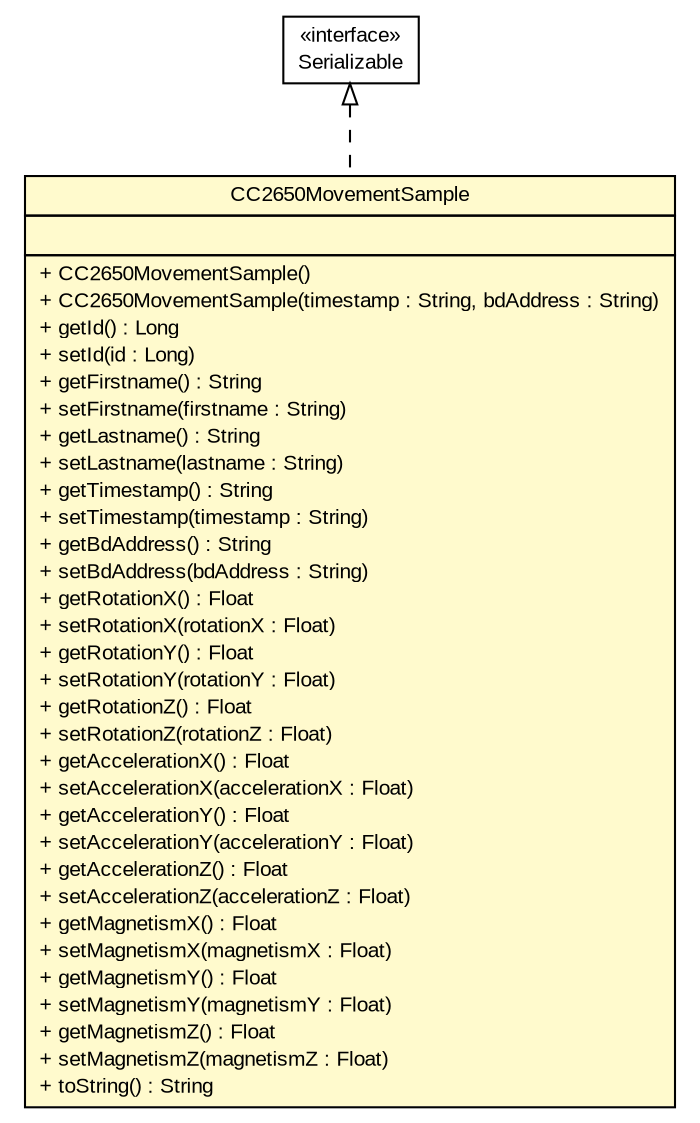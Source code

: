 #!/usr/local/bin/dot
#
# Class diagram 
# Generated by UMLGraph version R5_6 (http://www.umlgraph.org/)
#

digraph G {
	edge [fontname="arial",fontsize=10,labelfontname="arial",labelfontsize=10];
	node [fontname="arial",fontsize=10,shape=plaintext];
	nodesep=0.25;
	ranksep=0.5;
	// de.fhg.fit.biomos.sensorplatform.sample.CC2650MovementSample
	c61 [label=<<table title="de.fhg.fit.biomos.sensorplatform.sample.CC2650MovementSample" border="0" cellborder="1" cellspacing="0" cellpadding="2" port="p" bgcolor="lemonChiffon" href="./CC2650MovementSample.html">
		<tr><td><table border="0" cellspacing="0" cellpadding="1">
<tr><td align="center" balign="center"> CC2650MovementSample </td></tr>
		</table></td></tr>
		<tr><td><table border="0" cellspacing="0" cellpadding="1">
<tr><td align="left" balign="left">  </td></tr>
		</table></td></tr>
		<tr><td><table border="0" cellspacing="0" cellpadding="1">
<tr><td align="left" balign="left"> + CC2650MovementSample() </td></tr>
<tr><td align="left" balign="left"> + CC2650MovementSample(timestamp : String, bdAddress : String) </td></tr>
<tr><td align="left" balign="left"> + getId() : Long </td></tr>
<tr><td align="left" balign="left"> + setId(id : Long) </td></tr>
<tr><td align="left" balign="left"> + getFirstname() : String </td></tr>
<tr><td align="left" balign="left"> + setFirstname(firstname : String) </td></tr>
<tr><td align="left" balign="left"> + getLastname() : String </td></tr>
<tr><td align="left" balign="left"> + setLastname(lastname : String) </td></tr>
<tr><td align="left" balign="left"> + getTimestamp() : String </td></tr>
<tr><td align="left" balign="left"> + setTimestamp(timestamp : String) </td></tr>
<tr><td align="left" balign="left"> + getBdAddress() : String </td></tr>
<tr><td align="left" balign="left"> + setBdAddress(bdAddress : String) </td></tr>
<tr><td align="left" balign="left"> + getRotationX() : Float </td></tr>
<tr><td align="left" balign="left"> + setRotationX(rotationX : Float) </td></tr>
<tr><td align="left" balign="left"> + getRotationY() : Float </td></tr>
<tr><td align="left" balign="left"> + setRotationY(rotationY : Float) </td></tr>
<tr><td align="left" balign="left"> + getRotationZ() : Float </td></tr>
<tr><td align="left" balign="left"> + setRotationZ(rotationZ : Float) </td></tr>
<tr><td align="left" balign="left"> + getAccelerationX() : Float </td></tr>
<tr><td align="left" balign="left"> + setAccelerationX(accelerationX : Float) </td></tr>
<tr><td align="left" balign="left"> + getAccelerationY() : Float </td></tr>
<tr><td align="left" balign="left"> + setAccelerationY(accelerationY : Float) </td></tr>
<tr><td align="left" balign="left"> + getAccelerationZ() : Float </td></tr>
<tr><td align="left" balign="left"> + setAccelerationZ(accelerationZ : Float) </td></tr>
<tr><td align="left" balign="left"> + getMagnetismX() : Float </td></tr>
<tr><td align="left" balign="left"> + setMagnetismX(magnetismX : Float) </td></tr>
<tr><td align="left" balign="left"> + getMagnetismY() : Float </td></tr>
<tr><td align="left" balign="left"> + setMagnetismY(magnetismY : Float) </td></tr>
<tr><td align="left" balign="left"> + getMagnetismZ() : Float </td></tr>
<tr><td align="left" balign="left"> + setMagnetismZ(magnetismZ : Float) </td></tr>
<tr><td align="left" balign="left"> + toString() : String </td></tr>
		</table></td></tr>
		</table>>, URL="./CC2650MovementSample.html", fontname="arial", fontcolor="black", fontsize=10.0];
	//de.fhg.fit.biomos.sensorplatform.sample.CC2650MovementSample implements java.io.Serializable
	c65:p -> c61:p [dir=back,arrowtail=empty,style=dashed];
	// java.io.Serializable
	c65 [label=<<table title="java.io.Serializable" border="0" cellborder="1" cellspacing="0" cellpadding="2" port="p" href="http://java.sun.com/j2se/1.4.2/docs/api/java/io/Serializable.html">
		<tr><td><table border="0" cellspacing="0" cellpadding="1">
<tr><td align="center" balign="center"> &#171;interface&#187; </td></tr>
<tr><td align="center" balign="center"> Serializable </td></tr>
		</table></td></tr>
		</table>>, URL="http://java.sun.com/j2se/1.4.2/docs/api/java/io/Serializable.html", fontname="arial", fontcolor="black", fontsize=10.0];
}

